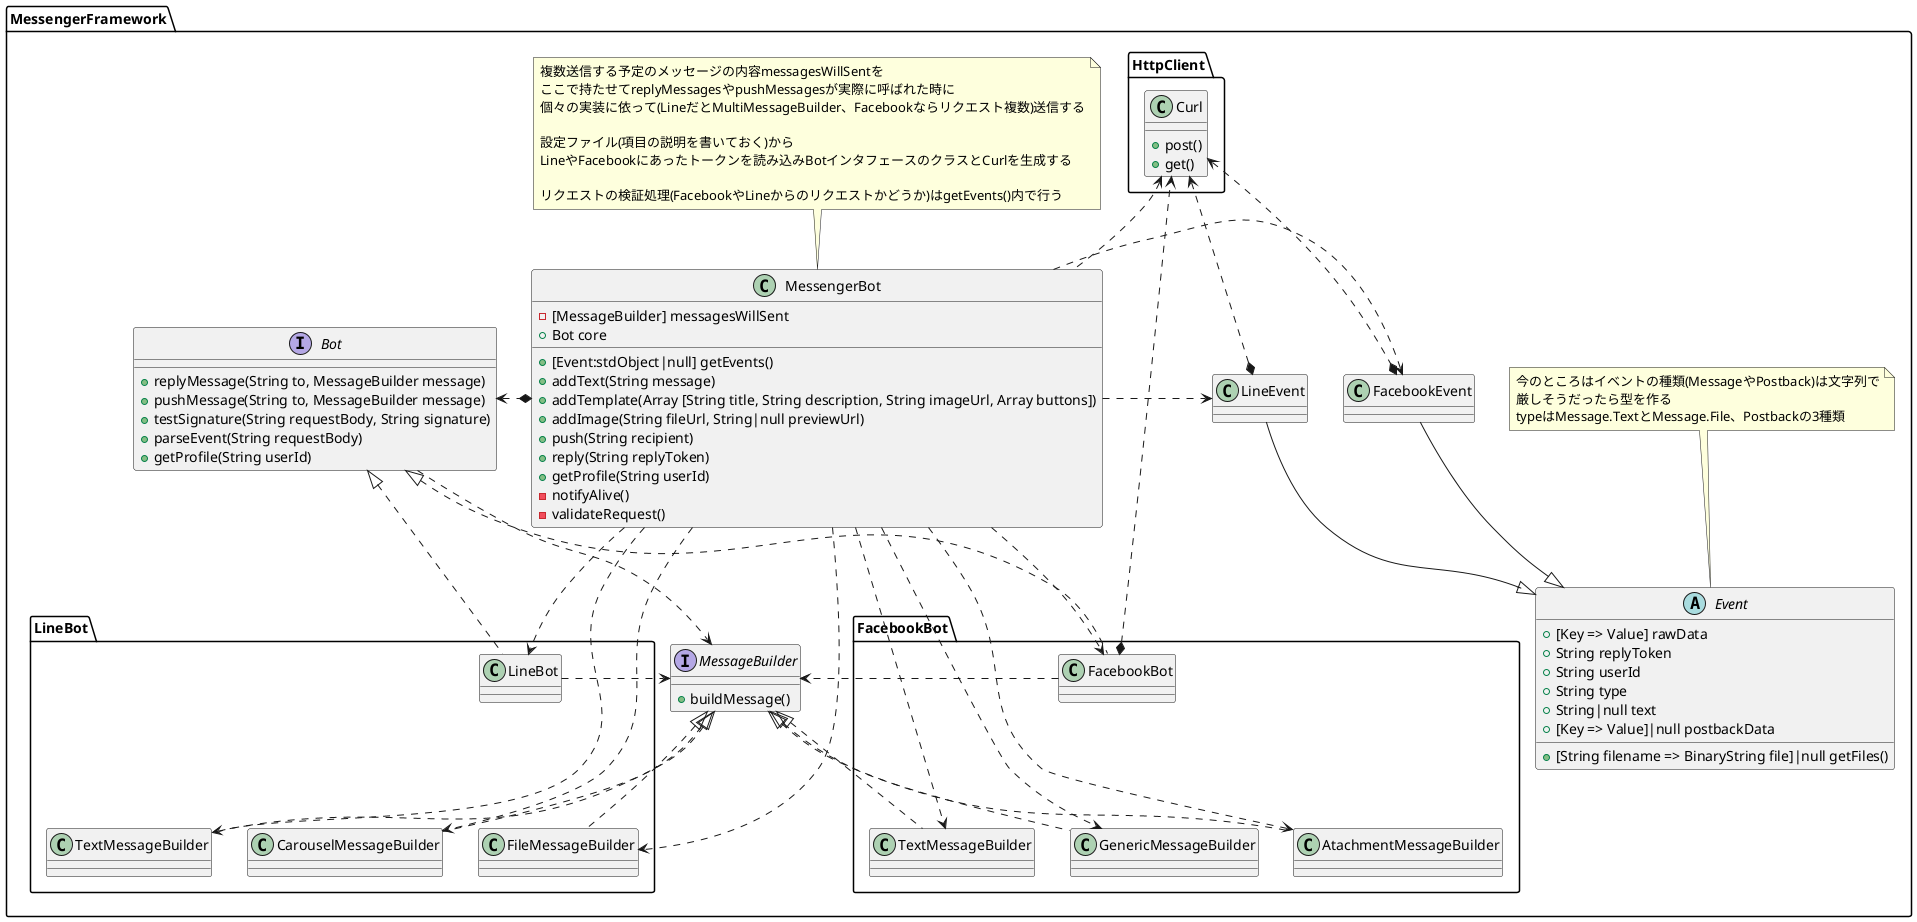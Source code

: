 @startuml

namespace MessengerFramework {

  interface "Bot" as IBot {
    + replyMessage(String to, MessageBuilder message)
    + pushMessage(String to, MessageBuilder message)
    + testSignature(String requestBody, String signature)
    + parseEvent(String requestBody)
    + getProfile(String userId)
  }

  interface "MessageBuilder" as IMessageBuilder {
    + buildMessage()
  }

  abstract class Event {
    + [Key => Value] rawData
    + String replyToken
    + String userId
    + String type
    + String|null text
    + [Key => Value]|null postbackData
    + [String filename => BinaryString file]|null getFiles()
  }

  note top of Event
    今のところはイベントの種類(MessageやPostback)は文字列で
    厳しそうだったら型を作る
    typeはMessage.TextとMessage.File、Postbackの3種類
  end note

  class FacebookEvent

  class LineEvent

  class MessengerBot {
    - [MessageBuilder] messagesWillSent
    + Bot core
    + [Event:stdObject|null] getEvents()
    + addText(String message)
    + addTemplate(Array [String title, String description, String imageUrl, Array buttons])
    + addImage(String fileUrl, String|null previewUrl)
    + push(String recipient)
    + reply(String replyToken)
    + getProfile(String userId)
    - notifyAlive()
    - validateRequest()
  }

  note top of MessengerBot
    複数送信する予定のメッセージの内容messagesWillSentを
    ここで持たせてreplyMessagesやpushMessagesが実際に呼ばれた時に
    個々の実装に依って(LineだとMultiMessageBuilder、Facebookならリクエスト複数)送信する

    設定ファイル(項目の説明を書いておく)から
    LineやFacebookにあったトークンを読み込みBotインタフェースのクラスとCurlを生成する

    リクエストの検証処理(FacebookやLineからのリクエストかどうか)はgetEvents()内で行う
  end note

  namespace FacebookBot {

    class FacebookBot{
    }

    class GenericMessageBuilder
    class AtachmentMessageBuilder
    class TextMessageBuilder

  }

  namespace LineBot {

    class LineBot
    class CarouselMessageBuilder
    class FileMessageBuilder
    class TextMessageBuilder

  }

  namespace HttpClient {

    class Curl {
      + post()
      + get()
    }

  }

}

' MessengerFramework内の関連

MessengerFramework.MessengerBot *.l.> MessengerFramework.IBot
MessengerFramework.MessengerBot .d.> MessengerFramework.FacebookBot.FacebookBot
MessengerFramework.MessengerBot .d.> MessengerFramework.LineBot.LineBot
MessengerFramework.MessengerBot .d.> MessengerFramework.FacebookBot.GenericMessageBuilder
MessengerFramework.MessengerBot .d.> MessengerFramework.FacebookBot.AtachmentMessageBuilder
MessengerFramework.MessengerBot .d.> MessengerFramework.FacebookBot.TextMessageBuilder
MessengerFramework.MessengerBot .d.> MessengerFramework.LineBot.CarouselMessageBuilder
MessengerFramework.MessengerBot .d.> MessengerFramework.LineBot.FileMessageBuilder
MessengerFramework.MessengerBot .d.> MessengerFramework.LineBot.TextMessageBuilder
MessengerFramework.MessengerBot .r.> MessengerFramework.FacebookEvent
MessengerFramework.MessengerBot .r.> MessengerFramework.LineEvent
MessengerFramework.MessengerBot .l.> MessengerFramework.HttpClient.Curl

MessengerFramework.IBot .d.> MessengerFramework.IMessageBuilder

MessengerFramework.FacebookBot.FacebookBot .u.|> MessengerFramework.IBot
MessengerFramework.FacebookBot.FacebookBot -[hidden]d- MessengerFramework.FacebookBot.GenericMessageBuilder
MessengerFramework.FacebookBot.FacebookBot -[hidden]d- MessengerFramework.FacebookBot.AtachmentMessageBuilder
MessengerFramework.FacebookBot.FacebookBot -[hidden]d- MessengerFramework.FacebookBot.TextMessageBuilder
MessengerFramework.FacebookBot.FacebookBot ..> MessengerFramework.IMessageBuilder
MessengerFramework.FacebookBot.FacebookBot *..> MessengerFramework.HttpClient.Curl

MessengerFramework.LineBot.LineBot .u.|> MessengerFramework.IBot
MessengerFramework.LineBot.LineBot -[hidden]d- MessengerFramework.LineBot.CarouselMessageBuilder
MessengerFramework.LineBot.LineBot -[hidden]d- MessengerFramework.LineBot.TextMessageBuilder
MessengerFramework.LineBot.LineBot -[hidden]d- MessengerFramework.LineBot.FileMessageBuilder
MessengerFramework.LineBot.LineBot ..> MessengerFramework.IMessageBuilder

MessengerFramework.FacebookBot.GenericMessageBuilder .u.|> MessengerFramework.IMessageBuilder
MessengerFramework.FacebookBot.AtachmentMessageBuilder .u.|> MessengerFramework.IMessageBuilder
MessengerFramework.FacebookBot.TextMessageBuilder .u.|> MessengerFramework.IMessageBuilder

MessengerFramework.LineBot.CarouselMessageBuilder .u.|> MessengerFramework.IMessageBuilder
MessengerFramework.LineBot.TextMessageBuilder .u.|> MessengerFramework.IMessageBuilder
MessengerFramework.LineBot.FileMessageBuilder .u.|> MessengerFramework.IMessageBuilder

MessengerFramework.Event <|-u- MessengerFramework.FacebookEvent
MessengerFramework.Event <|-u- MessengerFramework.LineEvent
MessengerFramework.Event -[hidden]d- MessengerFramework.LineBot.LineBot

MessengerFramework.HttpClient.Curl -[hidden]d- MessengerFramework.FacebookBot.FacebookBot

MessengerFramework.FacebookEvent *.u.> MessengerFramework.HttpClient.Curl
MessengerFramework.LineEvent *.u.> MessengerFramework.HttpClient.Curl

@enduml
